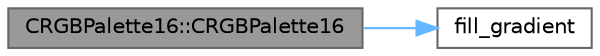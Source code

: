 digraph "CRGBPalette16::CRGBPalette16"
{
 // LATEX_PDF_SIZE
  bgcolor="transparent";
  edge [fontname=Helvetica,fontsize=10,labelfontname=Helvetica,labelfontsize=10];
  node [fontname=Helvetica,fontsize=10,shape=box,height=0.2,width=0.4];
  rankdir="LR";
  Node1 [id="Node000001",label="CRGBPalette16::CRGBPalette16",height=0.2,width=0.4,color="gray40", fillcolor="grey60", style="filled", fontcolor="black",tooltip="Create palette with a gradient from one color to another."];
  Node1 -> Node2 [id="edge1_Node000001_Node000002",color="steelblue1",style="solid",tooltip=" "];
  Node2 [id="Node000002",label="fill_gradient",height=0.2,width=0.4,color="grey40", fillcolor="white", style="filled",URL="$da/de3/group___color_fills.html#ga3144bb2bb66aeed33e20f4fdd6cc1a98",tooltip="Fill a range of LEDs with a smooth HSV gradient between two HSV colors."];
}
